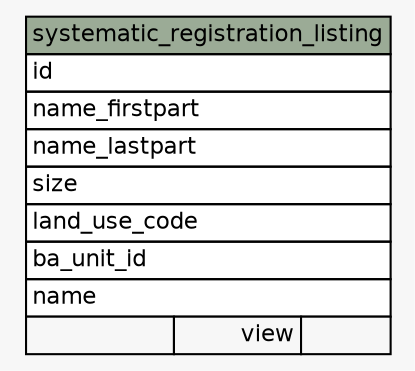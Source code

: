 // dot 2.36.0 on Windows 7 6.1
// SchemaSpy rev 590
digraph "systematic_registration_listing" {
  graph [
    rankdir="RL"
    bgcolor="#f7f7f7"
    nodesep="0.18"
    ranksep="0.46"
    fontname="Helvetica"
    fontsize="11"
  ];
  node [
    fontname="Helvetica"
    fontsize="11"
    shape="plaintext"
  ];
  edge [
    arrowsize="0.8"
  ];
  "systematic_registration_listing" [
    label=<
    <TABLE BORDER="0" CELLBORDER="1" CELLSPACING="0" BGCOLOR="#ffffff">
      <TR><TD COLSPAN="3" BGCOLOR="#9bab96" ALIGN="CENTER">systematic_registration_listing</TD></TR>
      <TR><TD PORT="id" COLSPAN="3" ALIGN="LEFT">id</TD></TR>
      <TR><TD PORT="name_firstpart" COLSPAN="3" ALIGN="LEFT">name_firstpart</TD></TR>
      <TR><TD PORT="name_lastpart" COLSPAN="3" ALIGN="LEFT">name_lastpart</TD></TR>
      <TR><TD PORT="size" COLSPAN="3" ALIGN="LEFT">size</TD></TR>
      <TR><TD PORT="land_use_code" COLSPAN="3" ALIGN="LEFT">land_use_code</TD></TR>
      <TR><TD PORT="ba_unit_id" COLSPAN="3" ALIGN="LEFT">ba_unit_id</TD></TR>
      <TR><TD PORT="name" COLSPAN="3" ALIGN="LEFT">name</TD></TR>
      <TR><TD ALIGN="LEFT" BGCOLOR="#f7f7f7">  </TD><TD ALIGN="RIGHT" BGCOLOR="#f7f7f7">view</TD><TD ALIGN="RIGHT" BGCOLOR="#f7f7f7">  </TD></TR>
    </TABLE>>
    URL="tables/systematic_registration_listing.html"
    tooltip="systematic_registration_listing"
  ];
}
